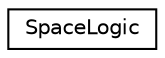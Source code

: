 digraph G
{
  edge [fontname="Helvetica",fontsize="10",labelfontname="Helvetica",labelfontsize="10"];
  node [fontname="Helvetica",fontsize="10",shape=record];
  rankdir=LR;
  Node1 [label="SpaceLogic",height=0.2,width=0.4,color="black", fillcolor="white", style="filled",URL="$de/d63/structSpaceLogic.html"];
}
